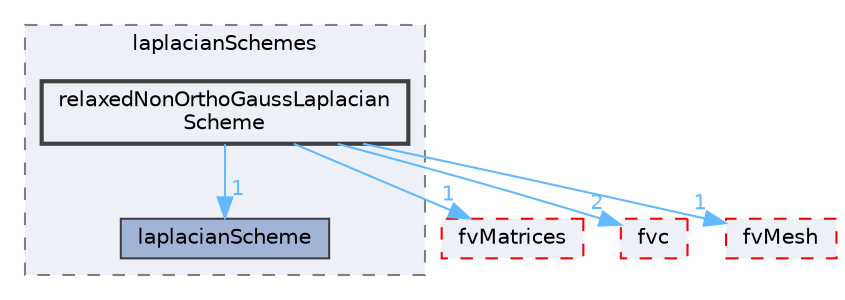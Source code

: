 digraph "src/finiteVolume/finiteVolume/laplacianSchemes/relaxedNonOrthoGaussLaplacianScheme"
{
 // LATEX_PDF_SIZE
  bgcolor="transparent";
  edge [fontname=Helvetica,fontsize=10,labelfontname=Helvetica,labelfontsize=10];
  node [fontname=Helvetica,fontsize=10,shape=box,height=0.2,width=0.4];
  compound=true
  subgraph clusterdir_9d1bb040ba59f659837e207512074d53 {
    graph [ bgcolor="#edf0f7", pencolor="grey50", label="laplacianSchemes", fontname=Helvetica,fontsize=10 style="filled,dashed", URL="dir_9d1bb040ba59f659837e207512074d53.html",tooltip=""]
  dir_469f5797a784eff5bbc5a2a682e40247 [label="laplacianScheme", fillcolor="#a2b4d6", color="grey25", style="filled", URL="dir_469f5797a784eff5bbc5a2a682e40247.html",tooltip=""];
  dir_83e5e66d7feb082c7db5b97b5dded670 [label="relaxedNonOrthoGaussLaplacian\lScheme", fillcolor="#edf0f7", color="grey25", style="filled,bold", URL="dir_83e5e66d7feb082c7db5b97b5dded670.html",tooltip=""];
  }
  dir_5d57e3901430bcc99a7ddac11a899224 [label="fvMatrices", fillcolor="#edf0f7", color="red", style="filled,dashed", URL="dir_5d57e3901430bcc99a7ddac11a899224.html",tooltip=""];
  dir_f4030f3362933683136e1dae328f10c0 [label="fvc", fillcolor="#edf0f7", color="red", style="filled,dashed", URL="dir_f4030f3362933683136e1dae328f10c0.html",tooltip=""];
  dir_c382fa095c9c33d8673c0dd60aaef275 [label="fvMesh", fillcolor="#edf0f7", color="red", style="filled,dashed", URL="dir_c382fa095c9c33d8673c0dd60aaef275.html",tooltip=""];
  dir_83e5e66d7feb082c7db5b97b5dded670->dir_469f5797a784eff5bbc5a2a682e40247 [headlabel="1", labeldistance=1.5 headhref="dir_003314_002096.html" href="dir_003314_002096.html" color="steelblue1" fontcolor="steelblue1"];
  dir_83e5e66d7feb082c7db5b97b5dded670->dir_5d57e3901430bcc99a7ddac11a899224 [headlabel="1", labeldistance=1.5 headhref="dir_003314_001542.html" href="dir_003314_001542.html" color="steelblue1" fontcolor="steelblue1"];
  dir_83e5e66d7feb082c7db5b97b5dded670->dir_c382fa095c9c33d8673c0dd60aaef275 [headlabel="1", labeldistance=1.5 headhref="dir_003314_001544.html" href="dir_003314_001544.html" color="steelblue1" fontcolor="steelblue1"];
  dir_83e5e66d7feb082c7db5b97b5dded670->dir_f4030f3362933683136e1dae328f10c0 [headlabel="2", labeldistance=1.5 headhref="dir_003314_001534.html" href="dir_003314_001534.html" color="steelblue1" fontcolor="steelblue1"];
}
